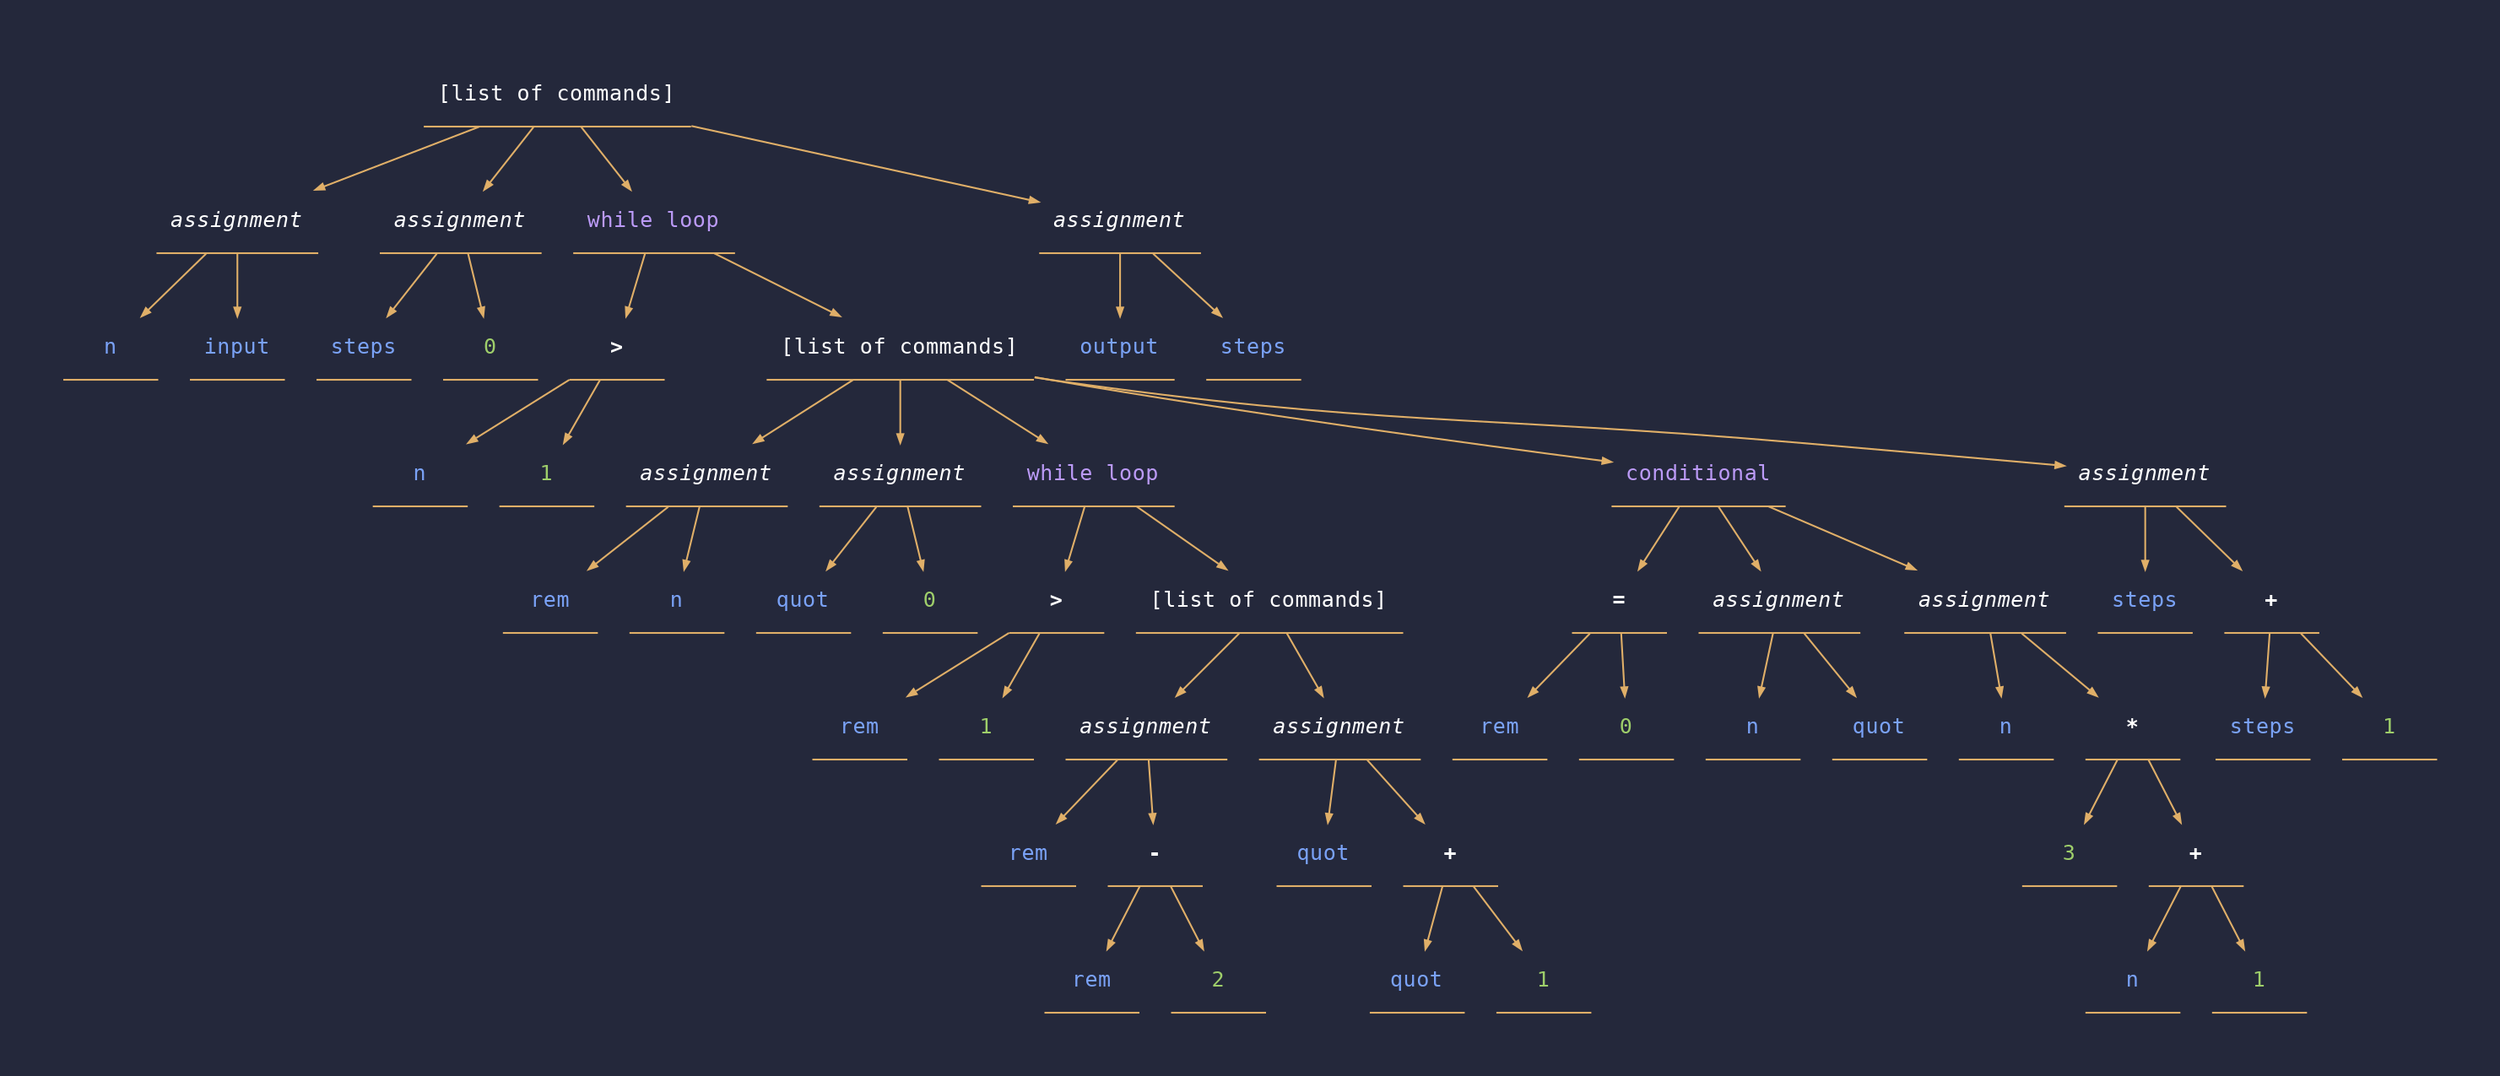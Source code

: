 digraph {
    graph [
        bgcolor="#24283B"
        pad="0.5"
        dpi=300]
    node [
        fontsize=12
        fontcolor="#ffffff"
        color="#E0AF68"
        shape=underline
        fontname="Hack, monospace"]
    edge [
        color="#E0AF68"
        arrowsize=0.5]
    s18x7ffd49b2bd20 [label="[list of commands]"];
    s38x5590610750c0 [fontname="Hack italic, monospace italic"; label="assignment"];
    s18x5590610750c0 [fontcolor="#7AA2F7"; label="n"];
    s18x5590610750d8 [fontcolor="#7AA2F7"; label="input"];
    s38x559061075100 [fontname="Hack italic, monospace italic"; label="assignment"];
    s18x559061075100 [fontcolor="#7AA2F7"; label="steps"];
    s10x559061075118 [fontcolor="#9ECE6A"; label="0"];
    s08x559061075140 [fontcolor="#BB9AF7"; label="while loop"];
    s10x5590610759a0 [fontname="Hack bold, monospace bold"; label=">"];
    s18x559061075bb0 [fontcolor="#7AA2F7"; label="n"];
    s10x559061075bd0 [fontcolor="#9ECE6A"; label="1"];
    s18x5590610759b8 [label="[list of commands]"];
    s38x559061075a00 [fontname="Hack italic, monospace italic"; label="assignment"];
    s18x559061075a00 [fontcolor="#7AA2F7"; label="rem"];
    s18x559061075a18 [fontcolor="#7AA2F7"; label="n"];
    s38x559061075a40 [fontname="Hack italic, monospace italic"; label="assignment"];
    s18x559061075a40 [fontcolor="#7AA2F7"; label="quot"];
    s10x559061075a58 [fontcolor="#9ECE6A"; label="0"];
    s08x559061075a80 [fontcolor="#BB9AF7"; label="while loop"];
    s10x559061075b50 [fontname="Hack bold, monospace bold"; label=">"];
    s18x559061074f80 [fontcolor="#7AA2F7"; label="rem"];
    s10x559061074fa0 [fontcolor="#9ECE6A"; label="1"];
    s18x559061075b68 [label="[list of commands]"];
    s38x559061074ef0 [fontname="Hack italic, monospace italic"; label="assignment"];
    s18x559061074ef0 [fontcolor="#7AA2F7"; label="rem"];
    s10x559061074f08 [fontname="Hack bold, monospace bold"; label="-"];
    s18x559061075230 [fontcolor="#7AA2F7"; label="rem"];
    s10x559061075250 [fontcolor="#9ECE6A"; label="2"];
    s38x559061074f30 [fontname="Hack italic, monospace italic"; label="assignment"];
    s18x559061074f30 [fontcolor="#7AA2F7"; label="quot"];
    s10x559061074f48 [fontname="Hack bold, monospace bold"; label="+"];
    s18x559061074c40 [fontcolor="#7AA2F7"; label="quot"];
    s10x559061074c60 [fontcolor="#9ECE6A"; label="1"];
    s08x559061075ac0 [fontcolor="#BB9AF7"; label="conditional"];
    s10x559061075370 [fontname="Hack bold, monospace bold"; label="="];
    s18x559061075280 [fontcolor="#7AA2F7"; label="rem"];
    s10x5590610752a0 [fontcolor="#9ECE6A"; label="0"];
    s38x559061075388 [fontname="Hack italic, monospace italic"; label="assignment"];
    s18x559061075388 [fontcolor="#7AA2F7"; label="n"];
    s18x5590610753a0 [fontcolor="#7AA2F7"; label="quot"];
    s38x5590610753c8 [fontname="Hack italic, monospace italic"; label="assignment"];
    s18x5590610753c8 [fontcolor="#7AA2F7"; label="n"];
    s10x5590610753e0 [fontname="Hack bold, monospace bold"; label="*"];
    s10x559061075460 [fontcolor="#9ECE6A"; label="3"];
    s10x559061075480 [fontname="Hack bold, monospace bold"; label="+"];
    s18x559061075410 [fontcolor="#7AA2F7"; label="n"];
    s10x559061075430 [fontcolor="#9ECE6A"; label="1"];
    s38x559061075b00 [fontname="Hack italic, monospace italic"; label="assignment"];
    s18x559061075b00 [fontcolor="#7AA2F7"; label="steps"];
    s10x559061075b18 [fontname="Hack bold, monospace bold"; label="+"];
    s18x559061074ea0 [fontcolor="#7AA2F7"; label="steps"];
    s10x559061074ec0 [fontcolor="#9ECE6A"; label="1"];
    s38x559061075180 [fontname="Hack italic, monospace italic"; label="assignment"];
    s18x559061075180 [fontcolor="#7AA2F7"; label="output"];
    s18x559061075198 [fontcolor="#7AA2F7"; label="steps"];
    s18x7ffd49b2bd20 -> s38x5590610750c0;
    s38x5590610750c0 -> s18x5590610750c0;
    s38x5590610750c0 -> s18x5590610750d8;
    s18x7ffd49b2bd20 -> s38x559061075100;
    s38x559061075100 -> s18x559061075100;
    s38x559061075100 -> s10x559061075118;
    s18x7ffd49b2bd20 -> s08x559061075140;
    s08x559061075140 -> s10x5590610759a0;
    s10x5590610759a0 -> s18x559061075bb0;
    s10x5590610759a0 -> s10x559061075bd0;
    s08x559061075140 -> s18x5590610759b8;
    s18x5590610759b8 -> s38x559061075a00;
    s38x559061075a00 -> s18x559061075a00;
    s38x559061075a00 -> s18x559061075a18;
    s18x5590610759b8 -> s38x559061075a40;
    s38x559061075a40 -> s18x559061075a40;
    s38x559061075a40 -> s10x559061075a58;
    s18x5590610759b8 -> s08x559061075a80;
    s08x559061075a80 -> s10x559061075b50;
    s10x559061075b50 -> s18x559061074f80;
    s10x559061075b50 -> s10x559061074fa0;
    s08x559061075a80 -> s18x559061075b68;
    s18x559061075b68 -> s38x559061074ef0;
    s38x559061074ef0 -> s18x559061074ef0;
    s38x559061074ef0 -> s10x559061074f08;
    s10x559061074f08 -> s18x559061075230;
    s10x559061074f08 -> s10x559061075250;
    s18x559061075b68 -> s38x559061074f30;
    s38x559061074f30 -> s18x559061074f30;
    s38x559061074f30 -> s10x559061074f48;
    s10x559061074f48 -> s18x559061074c40;
    s10x559061074f48 -> s10x559061074c60;
    s18x5590610759b8 -> s08x559061075ac0;
    s08x559061075ac0 -> s10x559061075370;
    s10x559061075370 -> s18x559061075280;
    s10x559061075370 -> s10x5590610752a0;
    s08x559061075ac0 -> s38x559061075388;
    s38x559061075388 -> s18x559061075388;
    s38x559061075388 -> s18x5590610753a0;
    s08x559061075ac0 -> s38x5590610753c8;
    s38x5590610753c8 -> s18x5590610753c8;
    s38x5590610753c8 -> s10x5590610753e0;
    s10x5590610753e0 -> s10x559061075460;
    s10x5590610753e0 -> s10x559061075480;
    s10x559061075480 -> s18x559061075410;
    s10x559061075480 -> s10x559061075430;
    s18x5590610759b8 -> s38x559061075b00;
    s38x559061075b00 -> s18x559061075b00;
    s38x559061075b00 -> s10x559061075b18;
    s10x559061075b18 -> s18x559061074ea0;
    s10x559061075b18 -> s10x559061074ec0;
    s18x7ffd49b2bd20 -> s38x559061075180;
    s38x559061075180 -> s18x559061075180;
    s38x559061075180 -> s18x559061075198;
}
